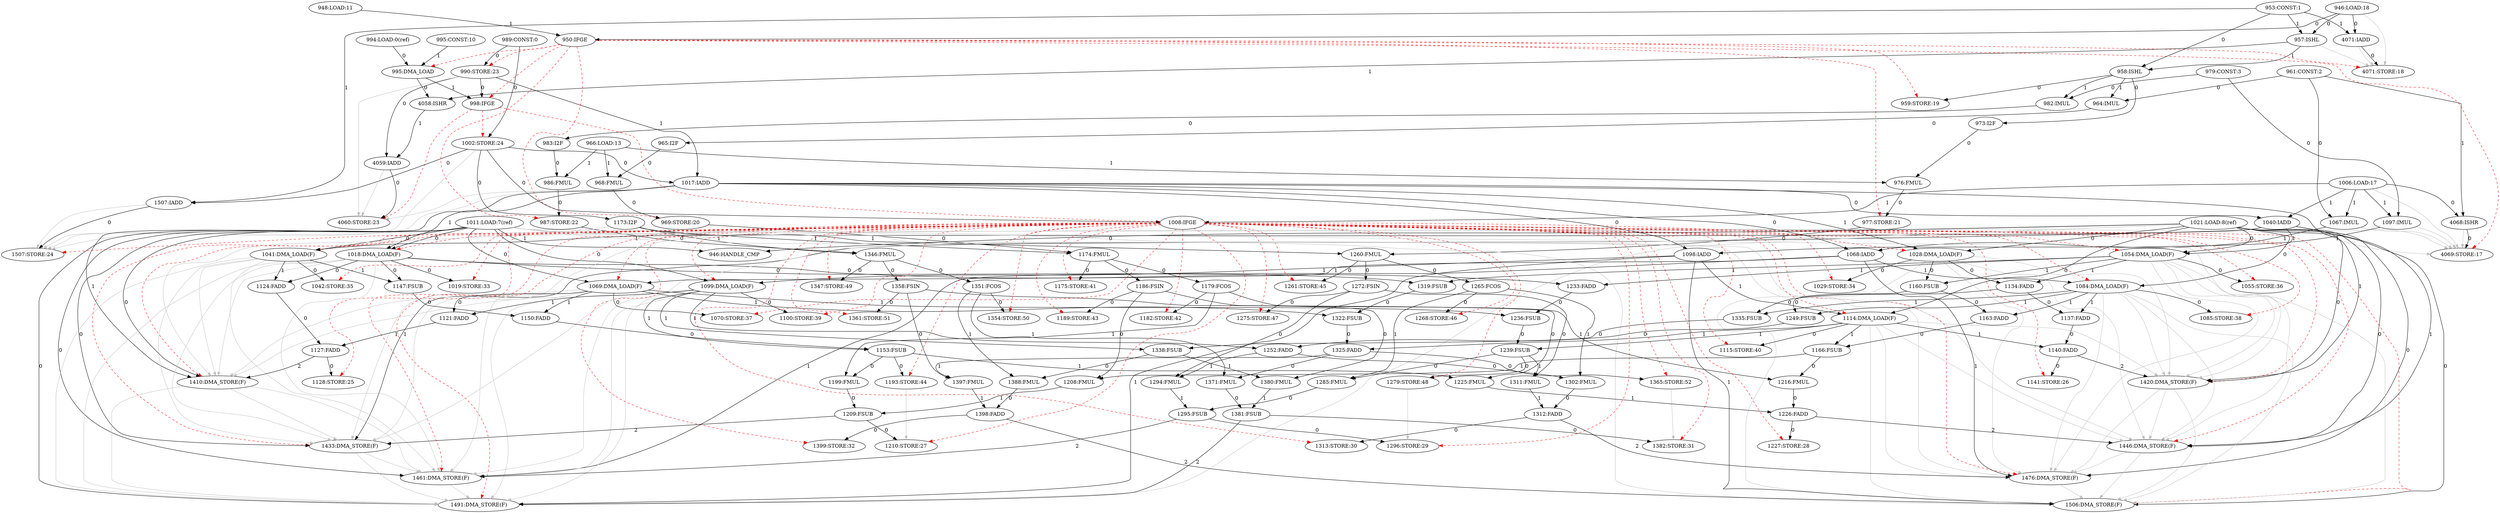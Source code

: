 digraph depgraph {
"4071:IADD" -> "4071:STORE:18"[label=0];
"946:LOAD:18" -> "4071:STORE:18"[color=gray];
"950:IFGE" -> "4071:STORE:18"[color=red,style=dashed];
"957:ISHL" -> "4071:STORE:18"[color=gray];
"4071:IADD" -> "4071:STORE:18"[color=gray];
"946:LOAD:18" -> "950:IFGE"[label=0];
"948:LOAD:11" -> "950:IFGE"[label=1];
"946:LOAD:18" -> "957:ISHL"[label=0];
"953:CONST:1" -> "957:ISHL"[label=1];
"946:LOAD:18" -> "4071:IADD"[label=0];
"953:CONST:1" -> "4071:IADD"[label=1];
"958:ISHL" -> "959:STORE:19"[label=0];
"950:IFGE" -> "959:STORE:19"[color=red,style=dashed];
"968:FMUL" -> "969:STORE:20"[label=0];
"950:IFGE" -> "969:STORE:20"[color=red,style=dashed];
"976:FMUL" -> "977:STORE:21"[label=0];
"950:IFGE" -> "977:STORE:21"[color=red,style=dashed];
"986:FMUL" -> "987:STORE:22"[label=0];
"950:IFGE" -> "987:STORE:22"[color=red,style=dashed];
"989:CONST:0" -> "990:STORE:23"[label=0];
"950:IFGE" -> "990:STORE:23"[color=red,style=dashed];
"994:LOAD:0(ref)" -> "995:DMA_LOAD"[label=0];
"995:CONST:10" -> "995:DMA_LOAD"[label=1];
"950:IFGE" -> "995:DMA_LOAD"[color=red,style=dashed];
"990:STORE:23" -> "998:IFGE"[label=0];
"995:DMA_LOAD" -> "998:IFGE"[label=1];
"950:IFGE" -> "998:IFGE"[color=red,style=dashed];
"4068:ISHR" -> "4069:STORE:17"[label=0];
"950:IFGE" -> "4069:STORE:17"[color=red,style=dashed];
"1006:LOAD:17" -> "4069:STORE:17"[color=gray];
"1008:IFGE" -> "4069:STORE:17"[color=gray];
"1040:IADD" -> "4069:STORE:17"[color=gray];
"1067:IMUL" -> "4069:STORE:17"[color=gray];
"1097:IMUL" -> "4069:STORE:17"[color=gray];
"4068:ISHR" -> "4069:STORE:17"[color=gray];
"953:CONST:1" -> "958:ISHL"[label=0];
"957:ISHL" -> "958:ISHL"[label=1];
"1002:STORE:24" -> "1507:IADD"[label=0];
"953:CONST:1" -> "1507:IADD"[label=1];
"995:DMA_LOAD" -> "4058:ISHR"[label=0];
"957:ISHL" -> "4058:ISHR"[label=1];
"961:CONST:2" -> "964:IMUL"[label=0];
"958:ISHL" -> "964:IMUL"[label=1];
"979:CONST:3" -> "982:IMUL"[label=0];
"958:ISHL" -> "982:IMUL"[label=1];
"958:ISHL" -> "973:I2F"[label=0];
"961:CONST:2" -> "1067:IMUL"[label=0];
"1006:LOAD:17" -> "1067:IMUL"[label=1];
"1006:LOAD:17" -> "4068:ISHR"[label=0];
"961:CONST:2" -> "4068:ISHR"[label=1];
"964:IMUL" -> "965:I2F"[label=0];
"965:I2F" -> "968:FMUL"[label=0];
"966:LOAD:13" -> "968:FMUL"[label=1];
"973:I2F" -> "976:FMUL"[label=0];
"966:LOAD:13" -> "976:FMUL"[label=1];
"983:I2F" -> "986:FMUL"[label=0];
"966:LOAD:13" -> "986:FMUL"[label=1];
"969:STORE:20" -> "1174:FMUL"[label=0];
"1173:I2F" -> "1174:FMUL"[label=1];
"977:STORE:21" -> "1260:FMUL"[label=0];
"1173:I2F" -> "1260:FMUL"[label=1];
"979:CONST:3" -> "1097:IMUL"[label=0];
"1006:LOAD:17" -> "1097:IMUL"[label=1];
"982:IMUL" -> "983:I2F"[label=0];
"987:STORE:22" -> "1346:FMUL"[label=0];
"1173:I2F" -> "1346:FMUL"[label=1];
"989:CONST:0" -> "1002:STORE:24"[label=0];
"998:IFGE" -> "1002:STORE:24"[color=red,style=dashed];
"4059:IADD" -> "4060:STORE:23"[label=0];
"990:STORE:23" -> "4060:STORE:23"[color=gray];
"998:IFGE" -> "4060:STORE:23"[color=red,style=dashed];
"1017:IADD" -> "4060:STORE:23"[color=gray];
"4059:IADD" -> "4060:STORE:23"[color=gray];
"1002:STORE:24" -> "1017:IADD"[label=0];
"990:STORE:23" -> "1017:IADD"[label=1];
"990:STORE:23" -> "4059:IADD"[label=0];
"4058:ISHR" -> "4059:IADD"[label=1];
"1002:STORE:24" -> "1008:IFGE"[label=0];
"1006:LOAD:17" -> "1008:IFGE"[label=1];
"998:IFGE" -> "1008:IFGE"[color=red,style=dashed];
"1507:IADD" -> "1507:STORE:24"[label=0];
"1002:STORE:24" -> "1507:STORE:24"[color=gray];
"1008:IFGE" -> "1507:STORE:24"[color=red,style=dashed];
"1017:IADD" -> "1507:STORE:24"[color=gray];
"1173:I2F" -> "1507:STORE:24"[color=gray];
"1507:IADD" -> "1507:STORE:24"[color=gray];
"1002:STORE:24" -> "1173:I2F"[label=0];
"1017:IADD" -> "1040:IADD"[label=0];
"1006:LOAD:17" -> "1040:IADD"[label=1];
"1011:LOAD:7(ref)" -> "1018:DMA_LOAD(F)"[label=0];
"1017:IADD" -> "1018:DMA_LOAD(F)"[label=1];
"1008:IFGE" -> "1018:DMA_LOAD(F)"[color=red,style=dashed];
"1018:DMA_LOAD(F)" -> "1019:STORE:33"[label=0];
"1008:IFGE" -> "1019:STORE:33"[color=red,style=dashed];
"1021:LOAD:8(ref)" -> "1028:DMA_LOAD(F)"[label=0];
"1017:IADD" -> "1028:DMA_LOAD(F)"[label=1];
"1008:IFGE" -> "1028:DMA_LOAD(F)"[color=red,style=dashed];
"1028:DMA_LOAD(F)" -> "1029:STORE:34"[label=0];
"1008:IFGE" -> "1029:STORE:34"[color=red,style=dashed];
"1011:LOAD:7(ref)" -> "1041:DMA_LOAD(F)"[label=0];
"1040:IADD" -> "1041:DMA_LOAD(F)"[label=1];
"1008:IFGE" -> "1041:DMA_LOAD(F)"[color=red,style=dashed];
"1041:DMA_LOAD(F)" -> "1042:STORE:35"[label=0];
"1008:IFGE" -> "1042:STORE:35"[color=red,style=dashed];
"1021:LOAD:8(ref)" -> "1054:DMA_LOAD(F)"[label=0];
"1040:IADD" -> "1054:DMA_LOAD(F)"[label=1];
"1008:IFGE" -> "1054:DMA_LOAD(F)"[color=red,style=dashed];
"1054:DMA_LOAD(F)" -> "1055:STORE:36"[label=0];
"1008:IFGE" -> "1055:STORE:36"[color=red,style=dashed];
"1011:LOAD:7(ref)" -> "1069:DMA_LOAD(F)"[label=0];
"1068:IADD" -> "1069:DMA_LOAD(F)"[label=1];
"1008:IFGE" -> "1069:DMA_LOAD(F)"[color=red,style=dashed];
"1069:DMA_LOAD(F)" -> "1070:STORE:37"[label=0];
"1008:IFGE" -> "1070:STORE:37"[color=red,style=dashed];
"1021:LOAD:8(ref)" -> "1084:DMA_LOAD(F)"[label=0];
"1068:IADD" -> "1084:DMA_LOAD(F)"[label=1];
"1008:IFGE" -> "1084:DMA_LOAD(F)"[color=red,style=dashed];
"1084:DMA_LOAD(F)" -> "1085:STORE:38"[label=0];
"1008:IFGE" -> "1085:STORE:38"[color=red,style=dashed];
"1011:LOAD:7(ref)" -> "1099:DMA_LOAD(F)"[label=0];
"1098:IADD" -> "1099:DMA_LOAD(F)"[label=1];
"1008:IFGE" -> "1099:DMA_LOAD(F)"[color=red,style=dashed];
"1099:DMA_LOAD(F)" -> "1100:STORE:39"[label=0];
"1008:IFGE" -> "1100:STORE:39"[color=red,style=dashed];
"1021:LOAD:8(ref)" -> "1114:DMA_LOAD(F)"[label=0];
"1098:IADD" -> "1114:DMA_LOAD(F)"[label=1];
"1008:IFGE" -> "1114:DMA_LOAD(F)"[color=red,style=dashed];
"1114:DMA_LOAD(F)" -> "1115:STORE:40"[label=0];
"1008:IFGE" -> "1115:STORE:40"[color=red,style=dashed];
"1127:FADD" -> "1128:STORE:25"[label=0];
"1008:IFGE" -> "1128:STORE:25"[color=red,style=dashed];
"1140:FADD" -> "1141:STORE:26"[label=0];
"1008:IFGE" -> "1141:STORE:26"[color=red,style=dashed];
"1174:FMUL" -> "1175:STORE:41"[label=0];
"1008:IFGE" -> "1175:STORE:41"[color=red,style=dashed];
"1179:FCOS" -> "1182:STORE:42"[label=0];
"1008:IFGE" -> "1182:STORE:42"[color=red,style=dashed];
"1186:FSIN" -> "1189:STORE:43"[label=0];
"1008:IFGE" -> "1189:STORE:43"[color=red,style=dashed];
"1153:FSUB" -> "1193:STORE:44"[label=0];
"1008:IFGE" -> "1193:STORE:44"[color=red,style=dashed];
"1209:FSUB" -> "1210:STORE:27"[label=0];
"1008:IFGE" -> "1210:STORE:27"[color=red,style=dashed];
"1193:STORE:44" -> "1210:STORE:27"[color=gray];
"1226:FADD" -> "1227:STORE:28"[label=0];
"1008:IFGE" -> "1227:STORE:28"[color=red,style=dashed];
"1260:FMUL" -> "1261:STORE:45"[label=0];
"1008:IFGE" -> "1261:STORE:45"[color=red,style=dashed];
"1265:FCOS" -> "1268:STORE:46"[label=0];
"1008:IFGE" -> "1268:STORE:46"[color=red,style=dashed];
"1272:FSIN" -> "1275:STORE:47"[label=0];
"1008:IFGE" -> "1275:STORE:47"[color=red,style=dashed];
"1239:FSUB" -> "1279:STORE:48"[label=0];
"1008:IFGE" -> "1279:STORE:48"[color=red,style=dashed];
"1295:FSUB" -> "1296:STORE:29"[label=0];
"1008:IFGE" -> "1296:STORE:29"[color=red,style=dashed];
"1279:STORE:48" -> "1296:STORE:29"[color=gray];
"1312:FADD" -> "1313:STORE:30"[label=0];
"1008:IFGE" -> "1313:STORE:30"[color=red,style=dashed];
"1346:FMUL" -> "1347:STORE:49"[label=0];
"1008:IFGE" -> "1347:STORE:49"[color=red,style=dashed];
"1351:FCOS" -> "1354:STORE:50"[label=0];
"1008:IFGE" -> "1354:STORE:50"[color=red,style=dashed];
"1358:FSIN" -> "1361:STORE:51"[label=0];
"1008:IFGE" -> "1361:STORE:51"[color=red,style=dashed];
"1325:FADD" -> "1365:STORE:52"[label=0];
"1008:IFGE" -> "1365:STORE:52"[color=red,style=dashed];
"1381:FSUB" -> "1382:STORE:31"[label=0];
"1008:IFGE" -> "1382:STORE:31"[color=red,style=dashed];
"1365:STORE:52" -> "1382:STORE:31"[color=gray];
"1398:FADD" -> "1399:STORE:32"[label=0];
"1008:IFGE" -> "1399:STORE:32"[color=red,style=dashed];
"1011:LOAD:7(ref)" -> "1410:DMA_STORE(F)"[label=0];
"1017:IADD" -> "1410:DMA_STORE(F)"[label=1];
"1127:FADD" -> "1410:DMA_STORE(F)"[label=2];
"1008:IFGE" -> "1410:DMA_STORE(F)"[color=red,style=dashed];
"1018:DMA_LOAD(F)" -> "1410:DMA_STORE(F)"[color=gray];
"1021:LOAD:8(ref)" -> "1410:DMA_STORE(F)"[color=gray];
"1041:DMA_LOAD(F)" -> "1410:DMA_STORE(F)"[color=gray];
"1069:DMA_LOAD(F)" -> "1410:DMA_STORE(F)"[color=gray];
"1099:DMA_LOAD(F)" -> "1410:DMA_STORE(F)"[color=gray];
"1021:LOAD:8(ref)" -> "1420:DMA_STORE(F)"[label=0];
"1017:IADD" -> "1420:DMA_STORE(F)"[label=1];
"1140:FADD" -> "1420:DMA_STORE(F)"[label=2];
"1008:IFGE" -> "1420:DMA_STORE(F)"[color=red,style=dashed];
"1011:LOAD:7(ref)" -> "1420:DMA_STORE(F)"[color=gray];
"1028:DMA_LOAD(F)" -> "1420:DMA_STORE(F)"[color=gray];
"1054:DMA_LOAD(F)" -> "1420:DMA_STORE(F)"[color=gray];
"1084:DMA_LOAD(F)" -> "1420:DMA_STORE(F)"[color=gray];
"1114:DMA_LOAD(F)" -> "1420:DMA_STORE(F)"[color=gray];
"1011:LOAD:7(ref)" -> "1433:DMA_STORE(F)"[label=0];
"1040:IADD" -> "1433:DMA_STORE(F)"[label=1];
"1209:FSUB" -> "1433:DMA_STORE(F)"[label=2];
"1008:IFGE" -> "1433:DMA_STORE(F)"[color=red,style=dashed];
"1018:DMA_LOAD(F)" -> "1433:DMA_STORE(F)"[color=gray];
"1021:LOAD:8(ref)" -> "1433:DMA_STORE(F)"[color=gray];
"1041:DMA_LOAD(F)" -> "1433:DMA_STORE(F)"[color=gray];
"1069:DMA_LOAD(F)" -> "1433:DMA_STORE(F)"[color=gray];
"1099:DMA_LOAD(F)" -> "1433:DMA_STORE(F)"[color=gray];
"1410:DMA_STORE(F)" -> "1433:DMA_STORE(F)"[color=gray];
"1021:LOAD:8(ref)" -> "1446:DMA_STORE(F)"[label=0];
"1040:IADD" -> "1446:DMA_STORE(F)"[label=1];
"1226:FADD" -> "1446:DMA_STORE(F)"[label=2];
"1008:IFGE" -> "1446:DMA_STORE(F)"[color=red,style=dashed];
"1011:LOAD:7(ref)" -> "1446:DMA_STORE(F)"[color=gray];
"1028:DMA_LOAD(F)" -> "1446:DMA_STORE(F)"[color=gray];
"1054:DMA_LOAD(F)" -> "1446:DMA_STORE(F)"[color=gray];
"1084:DMA_LOAD(F)" -> "1446:DMA_STORE(F)"[color=gray];
"1114:DMA_LOAD(F)" -> "1446:DMA_STORE(F)"[color=gray];
"1420:DMA_STORE(F)" -> "1446:DMA_STORE(F)"[color=gray];
"1011:LOAD:7(ref)" -> "1461:DMA_STORE(F)"[label=0];
"1068:IADD" -> "1461:DMA_STORE(F)"[label=1];
"1295:FSUB" -> "1461:DMA_STORE(F)"[label=2];
"1008:IFGE" -> "1461:DMA_STORE(F)"[color=red,style=dashed];
"1018:DMA_LOAD(F)" -> "1461:DMA_STORE(F)"[color=gray];
"1021:LOAD:8(ref)" -> "1461:DMA_STORE(F)"[color=gray];
"1041:DMA_LOAD(F)" -> "1461:DMA_STORE(F)"[color=gray];
"1069:DMA_LOAD(F)" -> "1461:DMA_STORE(F)"[color=gray];
"1099:DMA_LOAD(F)" -> "1461:DMA_STORE(F)"[color=gray];
"1410:DMA_STORE(F)" -> "1461:DMA_STORE(F)"[color=gray];
"1433:DMA_STORE(F)" -> "1461:DMA_STORE(F)"[color=gray];
"1021:LOAD:8(ref)" -> "1476:DMA_STORE(F)"[label=0];
"1068:IADD" -> "1476:DMA_STORE(F)"[label=1];
"1312:FADD" -> "1476:DMA_STORE(F)"[label=2];
"1008:IFGE" -> "1476:DMA_STORE(F)"[color=red,style=dashed];
"1011:LOAD:7(ref)" -> "1476:DMA_STORE(F)"[color=gray];
"1028:DMA_LOAD(F)" -> "1476:DMA_STORE(F)"[color=gray];
"1054:DMA_LOAD(F)" -> "1476:DMA_STORE(F)"[color=gray];
"1084:DMA_LOAD(F)" -> "1476:DMA_STORE(F)"[color=gray];
"1114:DMA_LOAD(F)" -> "1476:DMA_STORE(F)"[color=gray];
"1420:DMA_STORE(F)" -> "1476:DMA_STORE(F)"[color=gray];
"1446:DMA_STORE(F)" -> "1476:DMA_STORE(F)"[color=gray];
"1011:LOAD:7(ref)" -> "1491:DMA_STORE(F)"[label=0];
"1098:IADD" -> "1491:DMA_STORE(F)"[label=1];
"1381:FSUB" -> "1491:DMA_STORE(F)"[label=2];
"1008:IFGE" -> "1491:DMA_STORE(F)"[color=red,style=dashed];
"1018:DMA_LOAD(F)" -> "1491:DMA_STORE(F)"[color=gray];
"1021:LOAD:8(ref)" -> "1491:DMA_STORE(F)"[color=gray];
"1041:DMA_LOAD(F)" -> "1491:DMA_STORE(F)"[color=gray];
"1069:DMA_LOAD(F)" -> "1491:DMA_STORE(F)"[color=gray];
"1099:DMA_LOAD(F)" -> "1491:DMA_STORE(F)"[color=gray];
"1410:DMA_STORE(F)" -> "1491:DMA_STORE(F)"[color=gray];
"1433:DMA_STORE(F)" -> "1491:DMA_STORE(F)"[color=gray];
"1461:DMA_STORE(F)" -> "1491:DMA_STORE(F)"[color=gray];
"1021:LOAD:8(ref)" -> "1506:DMA_STORE(F)"[label=0];
"1098:IADD" -> "1506:DMA_STORE(F)"[label=1];
"1398:FADD" -> "1506:DMA_STORE(F)"[label=2];
"1008:IFGE" -> "1506:DMA_STORE(F)"[color=red,style=dashed];
"1011:LOAD:7(ref)" -> "1506:DMA_STORE(F)"[color=gray];
"1028:DMA_LOAD(F)" -> "1506:DMA_STORE(F)"[color=gray];
"1054:DMA_LOAD(F)" -> "1506:DMA_STORE(F)"[color=gray];
"1084:DMA_LOAD(F)" -> "1506:DMA_STORE(F)"[color=gray];
"1114:DMA_LOAD(F)" -> "1506:DMA_STORE(F)"[color=gray];
"1420:DMA_STORE(F)" -> "1506:DMA_STORE(F)"[color=gray];
"1446:DMA_STORE(F)" -> "1506:DMA_STORE(F)"[color=gray];
"1476:DMA_STORE(F)" -> "1506:DMA_STORE(F)"[color=gray];
"1017:IADD" -> "1068:IADD"[label=0];
"1067:IMUL" -> "1068:IADD"[label=1];
"1017:IADD" -> "1098:IADD"[label=0];
"1097:IMUL" -> "1098:IADD"[label=1];
"1018:DMA_LOAD(F)" -> "1147:FSUB"[label=0];
"1041:DMA_LOAD(F)" -> "1147:FSUB"[label=1];
"1018:DMA_LOAD(F)" -> "1233:FADD"[label=0];
"1054:DMA_LOAD(F)" -> "1233:FADD"[label=1];
"1018:DMA_LOAD(F)" -> "1319:FSUB"[label=0];
"1054:DMA_LOAD(F)" -> "1319:FSUB"[label=1];
"1018:DMA_LOAD(F)" -> "1124:FADD"[label=0];
"1041:DMA_LOAD(F)" -> "1124:FADD"[label=1];
"1028:DMA_LOAD(F)" -> "1134:FADD"[label=0];
"1054:DMA_LOAD(F)" -> "1134:FADD"[label=1];
"1028:DMA_LOAD(F)" -> "1160:FSUB"[label=0];
"1054:DMA_LOAD(F)" -> "1160:FSUB"[label=1];
"1147:FSUB" -> "1150:FADD"[label=0];
"1069:DMA_LOAD(F)" -> "1150:FADD"[label=1];
"1233:FADD" -> "1236:FSUB"[label=0];
"1069:DMA_LOAD(F)" -> "1236:FSUB"[label=1];
"1319:FSUB" -> "1322:FSUB"[label=0];
"1069:DMA_LOAD(F)" -> "1322:FSUB"[label=1];
"1069:DMA_LOAD(F)" -> "1121:FADD"[label=0];
"1099:DMA_LOAD(F)" -> "1121:FADD"[label=1];
"1134:FADD" -> "1137:FADD"[label=0];
"1084:DMA_LOAD(F)" -> "1137:FADD"[label=1];
"1160:FSUB" -> "1163:FADD"[label=0];
"1084:DMA_LOAD(F)" -> "1163:FADD"[label=1];
"1160:FSUB" -> "1249:FSUB"[label=0];
"1084:DMA_LOAD(F)" -> "1249:FSUB"[label=1];
"1134:FADD" -> "1335:FSUB"[label=0];
"1084:DMA_LOAD(F)" -> "1335:FSUB"[label=1];
"1150:FADD" -> "1153:FSUB"[label=0];
"1099:DMA_LOAD(F)" -> "1153:FSUB"[label=1];
"1249:FSUB" -> "1252:FADD"[label=0];
"1099:DMA_LOAD(F)" -> "1252:FADD"[label=1];
"1335:FSUB" -> "1338:FSUB"[label=0];
"1099:DMA_LOAD(F)" -> "1338:FSUB"[label=1];
"1137:FADD" -> "1140:FADD"[label=0];
"1114:DMA_LOAD(F)" -> "1140:FADD"[label=1];
"1163:FADD" -> "1166:FSUB"[label=0];
"1114:DMA_LOAD(F)" -> "1166:FSUB"[label=1];
"1236:FSUB" -> "1239:FSUB"[label=0];
"1114:DMA_LOAD(F)" -> "1239:FSUB"[label=1];
"1322:FSUB" -> "1325:FADD"[label=0];
"1114:DMA_LOAD(F)" -> "1325:FADD"[label=1];
"1124:FADD" -> "1127:FADD"[label=0];
"1121:FADD" -> "1127:FADD"[label=1];
"1153:FSUB" -> "1199:FMUL"[label=0];
"1179:FCOS" -> "1199:FMUL"[label=1];
"1186:FSIN" -> "1225:FMUL"[label=0];
"1153:FSUB" -> "1225:FMUL"[label=1];
"1186:FSIN" -> "1208:FMUL"[label=0];
"1166:FSUB" -> "1208:FMUL"[label=1];
"1166:FSUB" -> "1216:FMUL"[label=0];
"1179:FCOS" -> "1216:FMUL"[label=1];
"1174:FMUL" -> "1179:FCOS"[label=0];
"1174:FMUL" -> "1186:FSIN"[label=0];
"1199:FMUL" -> "1209:FSUB"[label=0];
"1208:FMUL" -> "1209:FSUB"[label=1];
"1216:FMUL" -> "1226:FADD"[label=0];
"1225:FMUL" -> "1226:FADD"[label=1];
"1239:FSUB" -> "1285:FMUL"[label=0];
"1265:FCOS" -> "1285:FMUL"[label=1];
"1272:FSIN" -> "1311:FMUL"[label=0];
"1239:FSUB" -> "1311:FMUL"[label=1];
"1272:FSIN" -> "1294:FMUL"[label=0];
"1252:FADD" -> "1294:FMUL"[label=1];
"1252:FADD" -> "1302:FMUL"[label=0];
"1265:FCOS" -> "1302:FMUL"[label=1];
"1260:FMUL" -> "1265:FCOS"[label=0];
"1260:FMUL" -> "1272:FSIN"[label=0];
"1285:FMUL" -> "1295:FSUB"[label=0];
"1294:FMUL" -> "1295:FSUB"[label=1];
"1302:FMUL" -> "1312:FADD"[label=0];
"1311:FMUL" -> "1312:FADD"[label=1];
"1325:FADD" -> "1371:FMUL"[label=0];
"1351:FCOS" -> "1371:FMUL"[label=1];
"1358:FSIN" -> "1397:FMUL"[label=0];
"1325:FADD" -> "1397:FMUL"[label=1];
"1358:FSIN" -> "1380:FMUL"[label=0];
"1338:FSUB" -> "1380:FMUL"[label=1];
"1338:FSUB" -> "1388:FMUL"[label=0];
"1351:FCOS" -> "1388:FMUL"[label=1];
"1346:FMUL" -> "1351:FCOS"[label=0];
"1346:FMUL" -> "1358:FSIN"[label=0];
"1371:FMUL" -> "1381:FSUB"[label=0];
"1380:FMUL" -> "1381:FSUB"[label=1];
"1388:FMUL" -> "1398:FADD"[label=0];
"1397:FMUL" -> "1398:FADD"[label=1];
"1021:LOAD:8(ref)" -> "946:HANDLE_CMP"[label=0];
"1011:LOAD:7(ref)" -> "946:HANDLE_CMP"[label=1];
}